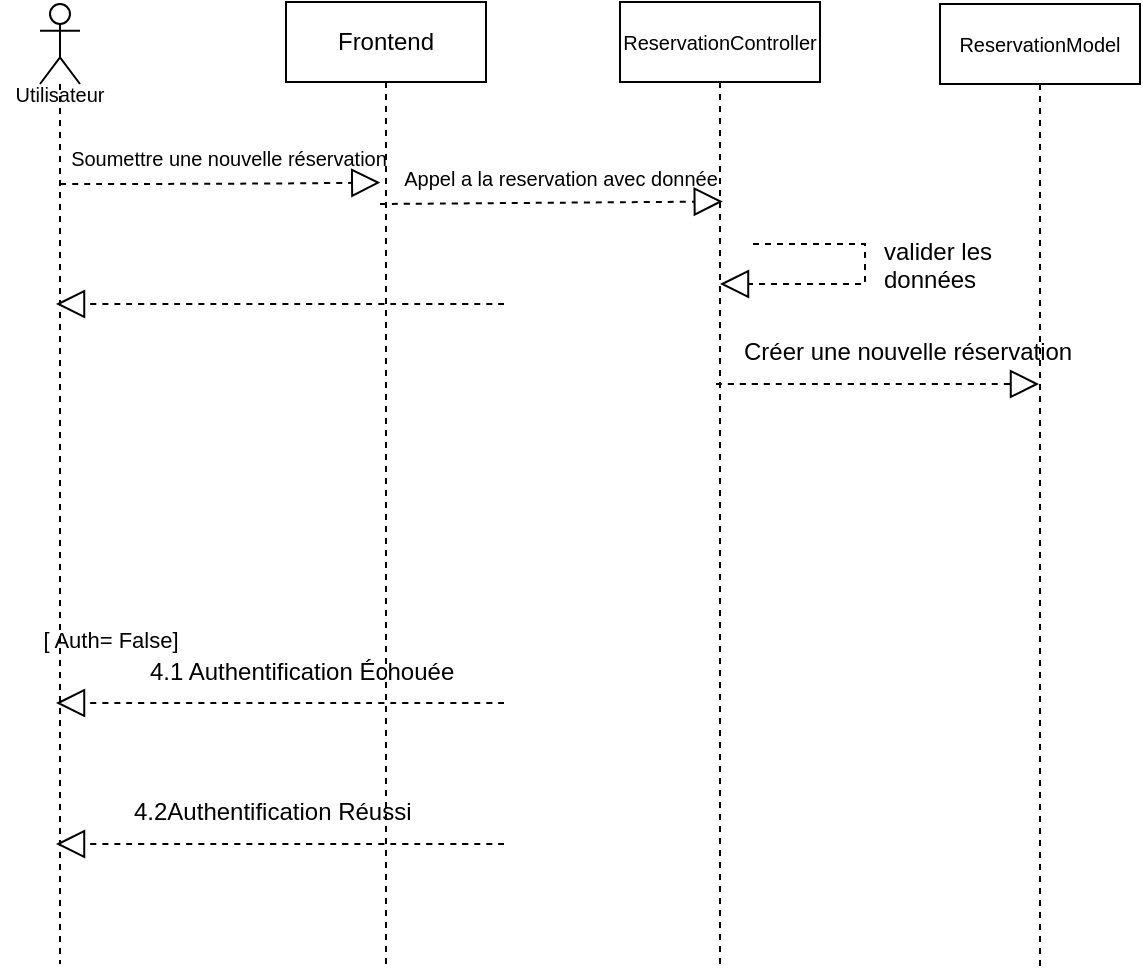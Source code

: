 <mxfile version="26.1.1">
  <diagram name="Page-1" id="UD9ssnB25V0wR8lebDyP">
    <mxGraphModel dx="1150" dy="490" grid="1" gridSize="10" guides="1" tooltips="1" connect="1" arrows="1" fold="1" page="1" pageScale="1" pageWidth="827" pageHeight="1169" math="0" shadow="0">
      <root>
        <mxCell id="0" />
        <mxCell id="1" parent="0" />
        <mxCell id="nowOQ26C92a0yXKZQAn0-2" value="Frontend" style="shape=umlLifeline;perimeter=lifelinePerimeter;whiteSpace=wrap;html=1;container=1;dropTarget=0;collapsible=0;recursiveResize=0;outlineConnect=0;portConstraint=eastwest;newEdgeStyle={&quot;curved&quot;:0,&quot;rounded&quot;:0};" vertex="1" parent="1">
          <mxGeometry x="303" y="869" width="100" height="481" as="geometry" />
        </mxCell>
        <mxCell id="nowOQ26C92a0yXKZQAn0-3" value="" style="shape=umlLifeline;perimeter=lifelinePerimeter;whiteSpace=wrap;html=1;container=1;dropTarget=0;collapsible=0;recursiveResize=0;outlineConnect=0;portConstraint=eastwest;newEdgeStyle={&quot;curved&quot;:0,&quot;rounded&quot;:0};participant=umlActor;" vertex="1" parent="1">
          <mxGeometry x="180" y="870" width="20" height="480" as="geometry" />
        </mxCell>
        <mxCell id="nowOQ26C92a0yXKZQAn0-4" value="" style="endArrow=block;dashed=1;endFill=0;endSize=12;html=1;rounded=0;fontSize=12;curved=1;entryX=0.923;entryY=0.976;entryDx=0;entryDy=0;entryPerimeter=0;" edge="1" parent="1" target="nowOQ26C92a0yXKZQAn0-5">
          <mxGeometry width="160" relative="1" as="geometry">
            <mxPoint x="190" y="960" as="sourcePoint" />
            <mxPoint x="350" y="960" as="targetPoint" />
            <Array as="points">
              <mxPoint x="280" y="960" />
            </Array>
          </mxGeometry>
        </mxCell>
        <mxCell id="nowOQ26C92a0yXKZQAn0-5" value="&lt;font style=&quot;font-size: 10px;&quot;&gt;Soumettre une nouvelle réservation&lt;/font&gt;" style="text;html=1;align=center;verticalAlign=middle;resizable=0;points=[];autosize=1;strokeColor=none;fillColor=none;fontSize=16;" vertex="1" parent="1">
          <mxGeometry x="184" y="930" width="180" height="30" as="geometry" />
        </mxCell>
        <mxCell id="nowOQ26C92a0yXKZQAn0-6" value="valider les données" style="text;whiteSpace=wrap;" vertex="1" parent="1">
          <mxGeometry x="600" y="980" width="90" height="40" as="geometry" />
        </mxCell>
        <mxCell id="nowOQ26C92a0yXKZQAn0-7" value="" style="endArrow=block;dashed=1;endFill=0;endSize=12;html=1;rounded=0;fontSize=12;curved=1;" edge="1" parent="1">
          <mxGeometry width="160" relative="1" as="geometry">
            <mxPoint x="412" y="1020" as="sourcePoint" />
            <mxPoint x="188" y="1020" as="targetPoint" />
          </mxGeometry>
        </mxCell>
        <mxCell id="nowOQ26C92a0yXKZQAn0-8" value="" style="endArrow=block;dashed=1;endFill=0;endSize=12;html=1;rounded=0;fontSize=12;curved=1;" edge="1" parent="1" target="nowOQ26C92a0yXKZQAn0-20">
          <mxGeometry width="160" relative="1" as="geometry">
            <mxPoint x="518" y="1060" as="sourcePoint" />
            <mxPoint x="742" y="1060" as="targetPoint" />
          </mxGeometry>
        </mxCell>
        <mxCell id="nowOQ26C92a0yXKZQAn0-9" value="Créer une nouvelle réservation" style="text;whiteSpace=wrap;" vertex="1" parent="1">
          <mxGeometry x="530" y="1030" width="200" height="40" as="geometry" />
        </mxCell>
        <mxCell id="nowOQ26C92a0yXKZQAn0-10" value="" style="endArrow=block;dashed=1;endFill=0;endSize=12;html=1;rounded=0;fontSize=12;edgeStyle=elbowEdgeStyle;" edge="1" parent="1">
          <mxGeometry width="160" relative="1" as="geometry">
            <mxPoint x="536.5" y="990" as="sourcePoint" />
            <mxPoint x="520" y="1010" as="targetPoint" />
            <Array as="points">
              <mxPoint x="592.5" y="990" />
            </Array>
          </mxGeometry>
        </mxCell>
        <mxCell id="nowOQ26C92a0yXKZQAn0-11" value="4.1 Authentification Échouée" style="text;whiteSpace=wrap;" vertex="1" parent="1">
          <mxGeometry x="233" y="1190" width="170" height="40" as="geometry" />
        </mxCell>
        <mxCell id="nowOQ26C92a0yXKZQAn0-12" value="" style="endArrow=block;dashed=1;endFill=0;endSize=12;html=1;rounded=0;fontSize=12;curved=1;" edge="1" parent="1">
          <mxGeometry width="160" relative="1" as="geometry">
            <mxPoint x="412" y="1219.5" as="sourcePoint" />
            <mxPoint x="188" y="1219.5" as="targetPoint" />
          </mxGeometry>
        </mxCell>
        <mxCell id="nowOQ26C92a0yXKZQAn0-13" value="" style="endArrow=block;dashed=1;endFill=0;endSize=12;html=1;rounded=0;fontSize=12;curved=1;" edge="1" parent="1">
          <mxGeometry width="160" relative="1" as="geometry">
            <mxPoint x="412" y="1290" as="sourcePoint" />
            <mxPoint x="188" y="1290" as="targetPoint" />
          </mxGeometry>
        </mxCell>
        <mxCell id="nowOQ26C92a0yXKZQAn0-14" value="4.2Authentification Réussi" style="text;whiteSpace=wrap;" vertex="1" parent="1">
          <mxGeometry x="225" y="1260" width="170" height="40" as="geometry" />
        </mxCell>
        <mxCell id="nowOQ26C92a0yXKZQAn0-15" value="&lt;font style=&quot;font-size: 11px;&quot;&gt;[ Auth= False]&lt;/font&gt;" style="text;html=1;align=center;verticalAlign=middle;resizable=0;points=[];autosize=1;strokeColor=none;fillColor=none;fontSize=16;" vertex="1" parent="1">
          <mxGeometry x="170" y="1171" width="90" height="30" as="geometry" />
        </mxCell>
        <mxCell id="nowOQ26C92a0yXKZQAn0-16" value="&lt;font style=&quot;font-size: 10px;&quot;&gt;ReservationController&lt;/font&gt;" style="shape=umlLifeline;perimeter=lifelinePerimeter;whiteSpace=wrap;html=1;container=1;dropTarget=0;collapsible=0;recursiveResize=0;outlineConnect=0;portConstraint=eastwest;newEdgeStyle={&quot;curved&quot;:0,&quot;rounded&quot;:0};" vertex="1" parent="1">
          <mxGeometry x="470" y="869" width="100" height="481" as="geometry" />
        </mxCell>
        <mxCell id="nowOQ26C92a0yXKZQAn0-17" value="" style="endArrow=block;dashed=1;endFill=0;endSize=12;html=1;rounded=0;fontSize=12;curved=1;entryX=0.98;entryY=0.958;entryDx=0;entryDy=0;entryPerimeter=0;" edge="1" parent="1">
          <mxGeometry width="160" relative="1" as="geometry">
            <mxPoint x="350" y="970" as="sourcePoint" />
            <mxPoint x="521.4" y="968.74" as="targetPoint" />
          </mxGeometry>
        </mxCell>
        <mxCell id="nowOQ26C92a0yXKZQAn0-18" value="&lt;font style=&quot;font-size: 10px;&quot;&gt;Appel a la reservation avec donnée&lt;/font&gt;" style="text;html=1;align=center;verticalAlign=middle;resizable=0;points=[];autosize=1;strokeColor=none;fillColor=none;fontSize=16;" vertex="1" parent="1">
          <mxGeometry x="350" y="940" width="180" height="30" as="geometry" />
        </mxCell>
        <mxCell id="nowOQ26C92a0yXKZQAn0-19" value="&lt;font style=&quot;font-size: 10px;&quot;&gt;Utilisateur&lt;/font&gt;" style="text;strokeColor=none;align=center;fillColor=none;html=1;verticalAlign=middle;whiteSpace=wrap;rounded=0;" vertex="1" parent="1">
          <mxGeometry x="160" y="900" width="60" height="30" as="geometry" />
        </mxCell>
        <mxCell id="nowOQ26C92a0yXKZQAn0-20" value="&lt;font style=&quot;font-size: 10px;&quot;&gt;ReservationModel&lt;/font&gt;" style="shape=umlLifeline;perimeter=lifelinePerimeter;whiteSpace=wrap;html=1;container=1;dropTarget=0;collapsible=0;recursiveResize=0;outlineConnect=0;portConstraint=eastwest;newEdgeStyle={&quot;curved&quot;:0,&quot;rounded&quot;:0};" vertex="1" parent="1">
          <mxGeometry x="630" y="870" width="100" height="481" as="geometry" />
        </mxCell>
      </root>
    </mxGraphModel>
  </diagram>
</mxfile>
